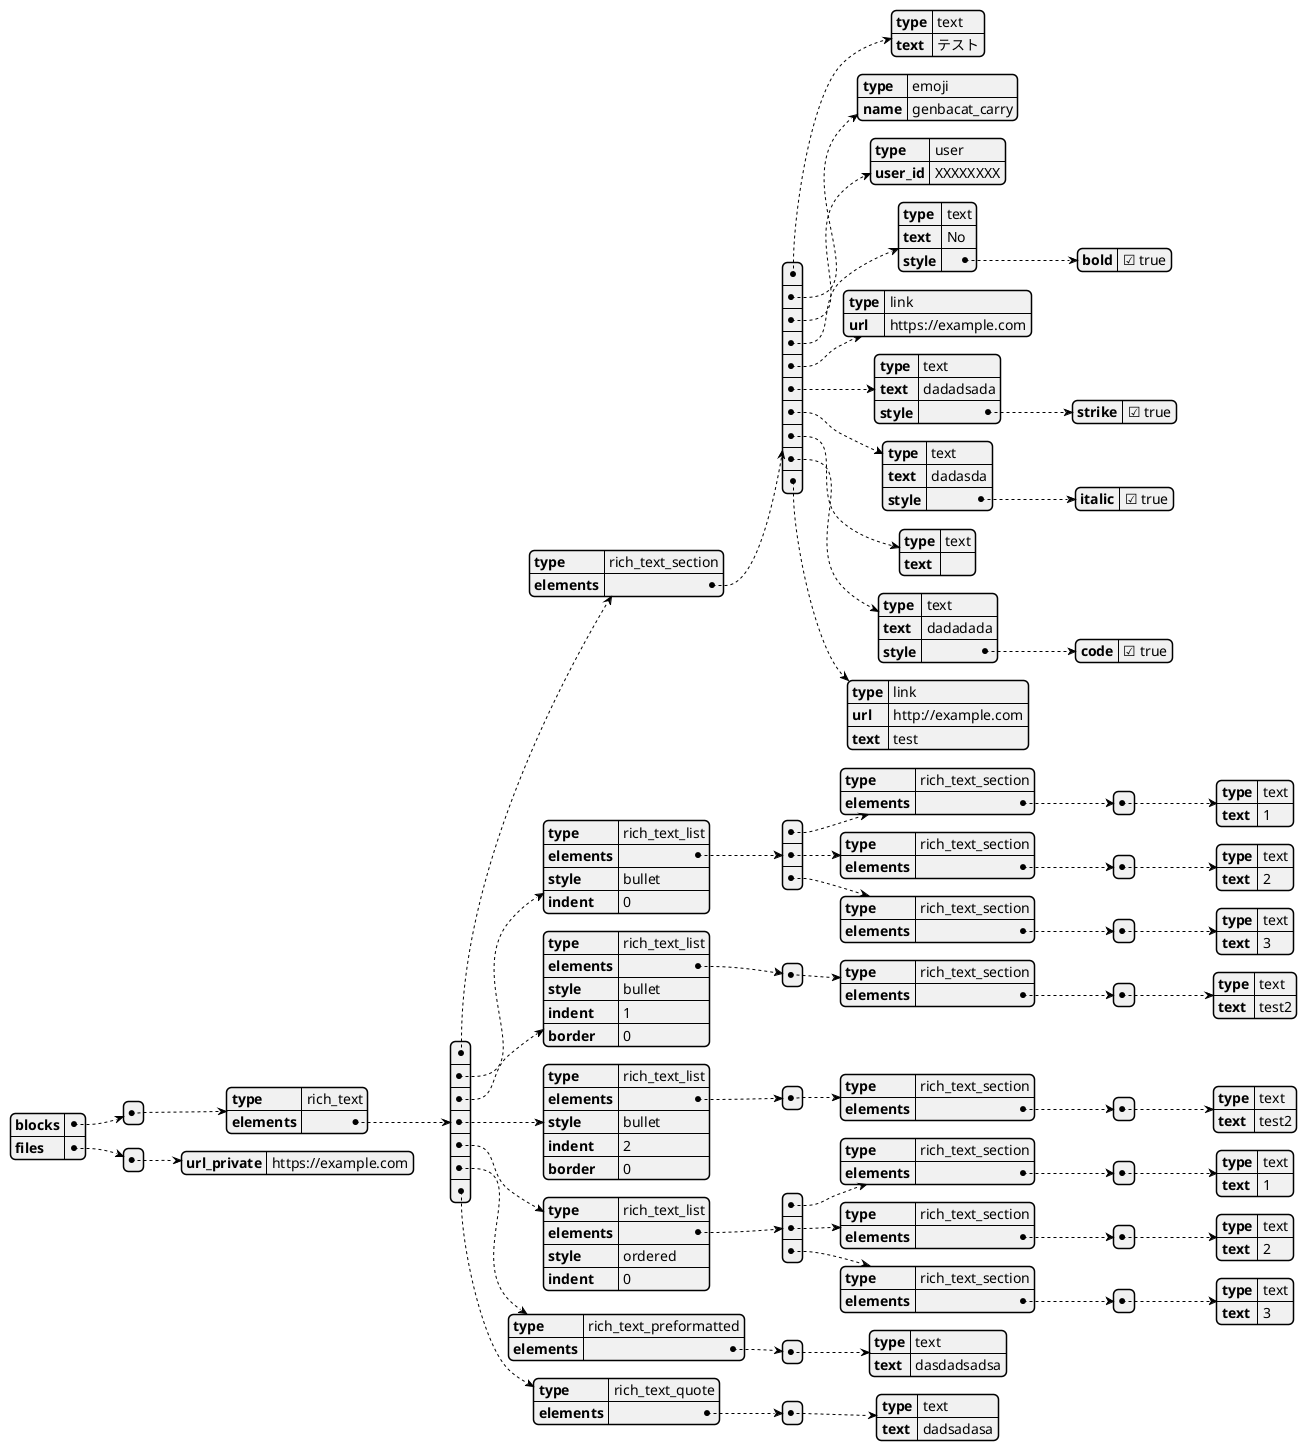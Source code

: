 @startjson

{
  "blocks": [
    {
      "type": "rich_text",
      "elements": [
        {
          "type": "rich_text_section",
          "elements": [
            {
              "type": "text",
              "text": "テスト"
            },
            {
              "type": "emoji",
              "name": "genbacat_carry"
            },
            {
              "type": "user",
              "user_id": "XXXXXXXX"
            },
            {
              "type": "text",
              "text": "No",
              "style": {
                "bold": true
              }
            },
            {
              "type": "link",
              "url": "https://example.com"
            },
            {
              "type": "text",
              "text": "dadadsada",
              "style": {
                "strike": true
              }
            },
            {
              "type": "text",
              "text": "dadasda",
              "style":{
                "italic": true
              }
            },
            {
              "type": "text",
              "text": "\n"
            },
            {
              "type": "text",
              "text": "dadadada",
              "style": {
                "code": true
              }
            },
            {
                "type": "link",
                "url": "http://example.com",
                "text": "test"
            }
          ]
        },
        {
          "type": "rich_text_list",
          "elements": [
            {
              "type": "rich_text_section",
              "elements": [
                {
                  "type": "text",
                  "text": "1"
                }
              ]
            },
            {
              "type": "rich_text_section",
              "elements": [
                {
                  "type": "text",
                  "text": "2"
                }
              ]
            },
            {
              "type": "rich_text_section",
              "elements": [
                {
                  "type": "text",
                  "text": "3"
                }
              ]
            }
          ],
          "style": "bullet",
          "indent": 0
        },
        {
            "type": "rich_text_list",
            "elements": [
                {
                    "type": "rich_text_section",
                    "elements": [
                        {
                            "type": "text",
                            "text": "test2"
                        }
                    ]
                }
            ],
            "style": "bullet",
            "indent": 1,
            "border": 0
        },
        {
            "type": "rich_text_list",
            "elements": [
                {
                    "type": "rich_text_section",
                    "elements": [
                        {
                            "type": "text",
                            "text": "test2"
                        }
                    ]
                }
            ],
            "style": "bullet",
            "indent": 2,
            "border": 0
        },
        {
          "type": "rich_text_list",
          "elements": [
            {
              "type": "rich_text_section",
              "elements": [
                {
                  "type": "text",
                  "text": "1"
                }
              ]
            },
            {
              "type": "rich_text_section",
              "elements": [
                {
                  "type": "text",
                  "text": "2"
                }
              ]
            },
            {
              "type": "rich_text_section",
              "elements": [
                {
                  "type": "text",
                  "text": "3"
                }
              ]
            }
          ],
          "style": "ordered",
          "indent": 0
        },
        {
          "type": "rich_text_preformatted",
          "elements": [
            {
              "type": "text",
              "text": "dasdadsadsa"
            }
          ]
        },
        {
            "type": "rich_text_quote",
            "elements": [
                {
                    "type": "text",
                    "text": "dadsadasa"
                }
            ]
        }
      ]
    }
  ],
  "files": [
    {
      "url_private": "https://example.com"
    }
  ]
}

@endjson